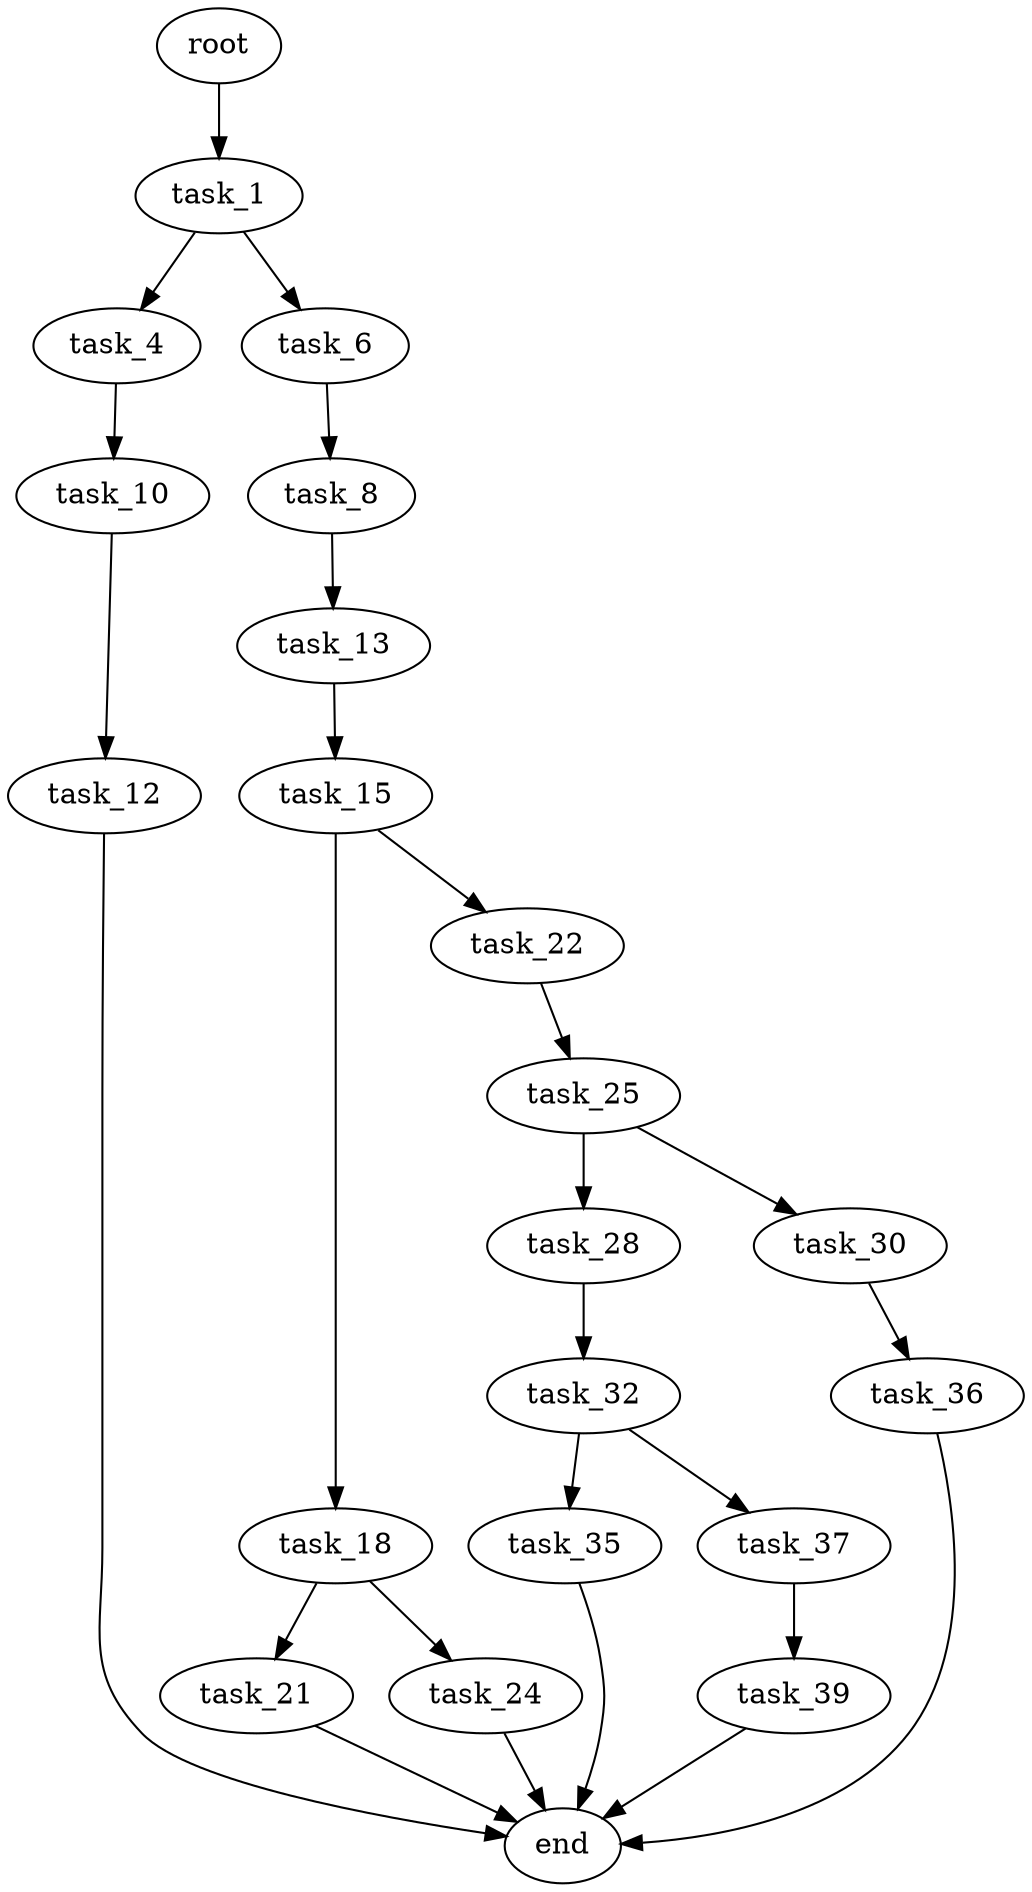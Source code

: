 digraph G {
  root [size="0.000000"];
  task_1 [size="28991029248.000000"];
  task_4 [size="2116380977.000000"];
  task_6 [size="549755813888.000000"];
  task_8 [size="455390611479.000000"];
  task_10 [size="740420097929.000000"];
  task_12 [size="18791011281.000000"];
  task_13 [size="179648130541.000000"];
  task_15 [size="161614532474.000000"];
  task_18 [size="38309343525.000000"];
  task_21 [size="13006629195.000000"];
  task_22 [size="134217728000.000000"];
  task_24 [size="333516920836.000000"];
  task_25 [size="381906384004.000000"];
  task_28 [size="36153600203.000000"];
  task_30 [size="672080571839.000000"];
  task_32 [size="57265033880.000000"];
  task_35 [size="591023890305.000000"];
  task_36 [size="368293445632.000000"];
  task_37 [size="28991029248.000000"];
  task_39 [size="134217728000.000000"];
  end [size="0.000000"];

  root -> task_1 [size="1.000000"];
  task_1 -> task_4 [size="75497472.000000"];
  task_1 -> task_6 [size="75497472.000000"];
  task_4 -> task_10 [size="75497472.000000"];
  task_6 -> task_8 [size="536870912.000000"];
  task_8 -> task_13 [size="411041792.000000"];
  task_10 -> task_12 [size="536870912.000000"];
  task_12 -> end [size="1.000000"];
  task_13 -> task_15 [size="134217728.000000"];
  task_15 -> task_18 [size="209715200.000000"];
  task_15 -> task_22 [size="209715200.000000"];
  task_18 -> task_21 [size="134217728.000000"];
  task_18 -> task_24 [size="134217728.000000"];
  task_21 -> end [size="1.000000"];
  task_22 -> task_25 [size="209715200.000000"];
  task_24 -> end [size="1.000000"];
  task_25 -> task_28 [size="838860800.000000"];
  task_25 -> task_30 [size="838860800.000000"];
  task_28 -> task_32 [size="75497472.000000"];
  task_30 -> task_36 [size="411041792.000000"];
  task_32 -> task_35 [size="134217728.000000"];
  task_32 -> task_37 [size="134217728.000000"];
  task_35 -> end [size="1.000000"];
  task_36 -> end [size="1.000000"];
  task_37 -> task_39 [size="75497472.000000"];
  task_39 -> end [size="1.000000"];
}
